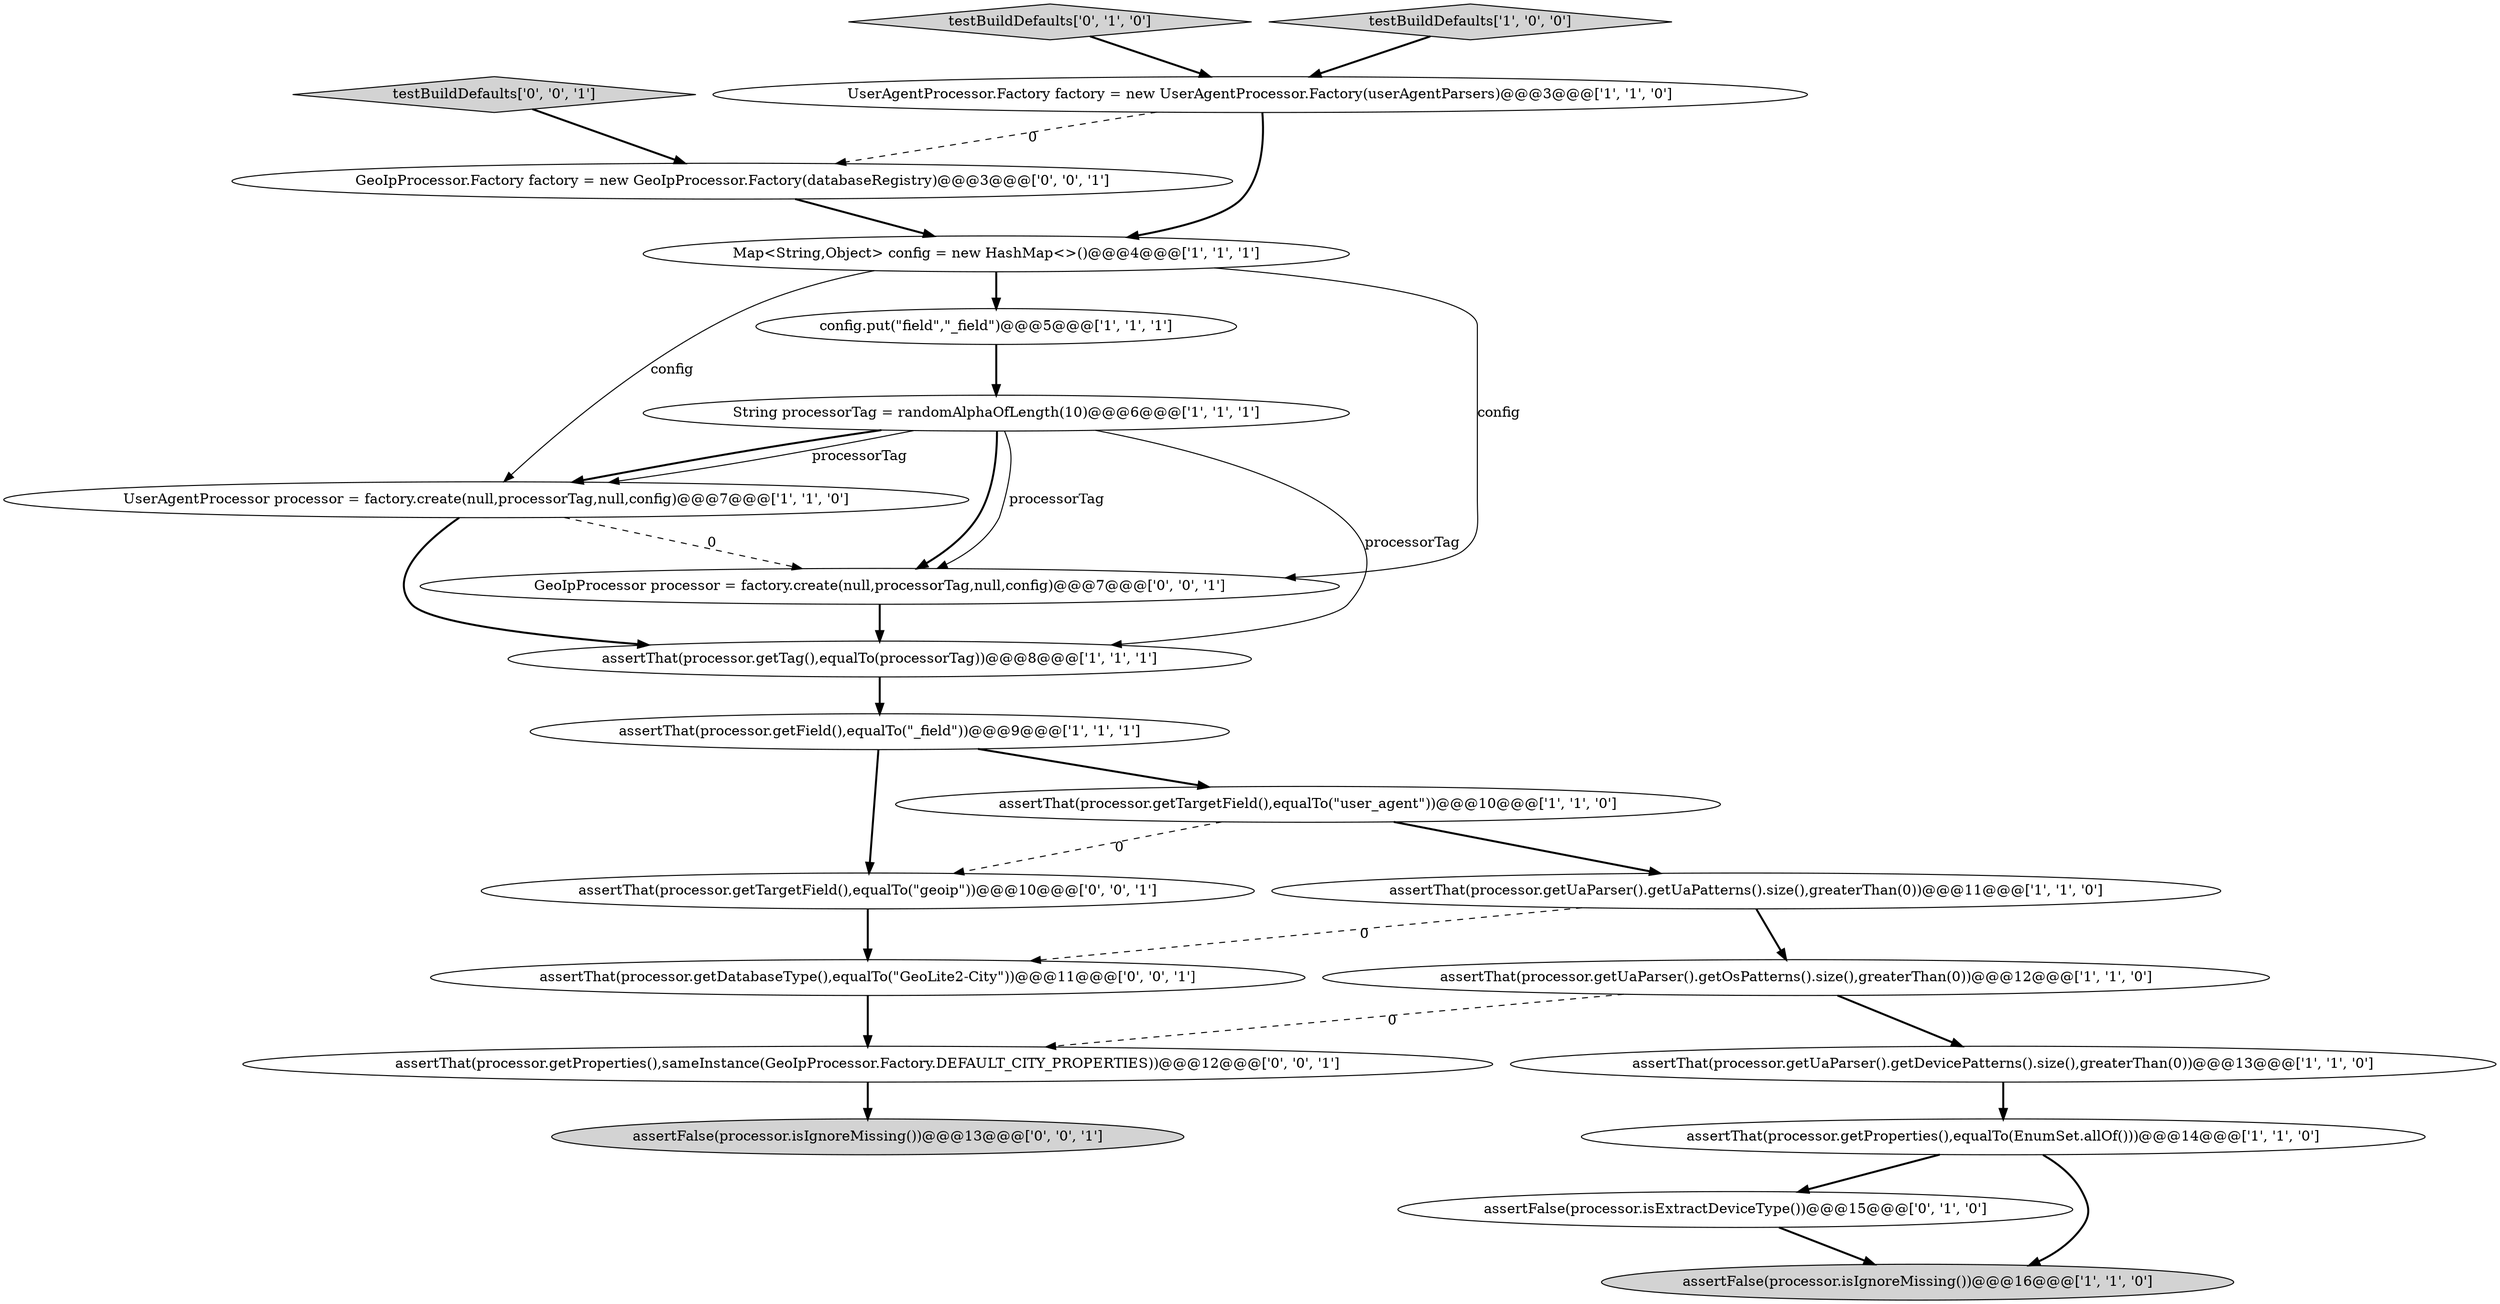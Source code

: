 digraph {
1 [style = filled, label = "Map<String,Object> config = new HashMap<>()@@@4@@@['1', '1', '1']", fillcolor = white, shape = ellipse image = "AAA0AAABBB1BBB"];
5 [style = filled, label = "UserAgentProcessor.Factory factory = new UserAgentProcessor.Factory(userAgentParsers)@@@3@@@['1', '1', '0']", fillcolor = white, shape = ellipse image = "AAA0AAABBB1BBB"];
13 [style = filled, label = "UserAgentProcessor processor = factory.create(null,processorTag,null,config)@@@7@@@['1', '1', '0']", fillcolor = white, shape = ellipse image = "AAA0AAABBB1BBB"];
14 [style = filled, label = "assertFalse(processor.isExtractDeviceType())@@@15@@@['0', '1', '0']", fillcolor = white, shape = ellipse image = "AAA1AAABBB2BBB"];
17 [style = filled, label = "assertThat(processor.getTargetField(),equalTo(\"geoip\"))@@@10@@@['0', '0', '1']", fillcolor = white, shape = ellipse image = "AAA0AAABBB3BBB"];
4 [style = filled, label = "assertThat(processor.getUaParser().getDevicePatterns().size(),greaterThan(0))@@@13@@@['1', '1', '0']", fillcolor = white, shape = ellipse image = "AAA0AAABBB1BBB"];
3 [style = filled, label = "assertThat(processor.getUaParser().getOsPatterns().size(),greaterThan(0))@@@12@@@['1', '1', '0']", fillcolor = white, shape = ellipse image = "AAA0AAABBB1BBB"];
8 [style = filled, label = "config.put(\"field\",\"_field\")@@@5@@@['1', '1', '1']", fillcolor = white, shape = ellipse image = "AAA0AAABBB1BBB"];
19 [style = filled, label = "assertThat(processor.getDatabaseType(),equalTo(\"GeoLite2-City\"))@@@11@@@['0', '0', '1']", fillcolor = white, shape = ellipse image = "AAA0AAABBB3BBB"];
16 [style = filled, label = "assertThat(processor.getProperties(),sameInstance(GeoIpProcessor.Factory.DEFAULT_CITY_PROPERTIES))@@@12@@@['0', '0', '1']", fillcolor = white, shape = ellipse image = "AAA0AAABBB3BBB"];
15 [style = filled, label = "testBuildDefaults['0', '1', '0']", fillcolor = lightgray, shape = diamond image = "AAA0AAABBB2BBB"];
6 [style = filled, label = "String processorTag = randomAlphaOfLength(10)@@@6@@@['1', '1', '1']", fillcolor = white, shape = ellipse image = "AAA0AAABBB1BBB"];
0 [style = filled, label = "testBuildDefaults['1', '0', '0']", fillcolor = lightgray, shape = diamond image = "AAA0AAABBB1BBB"];
10 [style = filled, label = "assertThat(processor.getTag(),equalTo(processorTag))@@@8@@@['1', '1', '1']", fillcolor = white, shape = ellipse image = "AAA0AAABBB1BBB"];
20 [style = filled, label = "assertFalse(processor.isIgnoreMissing())@@@13@@@['0', '0', '1']", fillcolor = lightgray, shape = ellipse image = "AAA0AAABBB3BBB"];
21 [style = filled, label = "testBuildDefaults['0', '0', '1']", fillcolor = lightgray, shape = diamond image = "AAA0AAABBB3BBB"];
22 [style = filled, label = "GeoIpProcessor.Factory factory = new GeoIpProcessor.Factory(databaseRegistry)@@@3@@@['0', '0', '1']", fillcolor = white, shape = ellipse image = "AAA0AAABBB3BBB"];
12 [style = filled, label = "assertThat(processor.getUaParser().getUaPatterns().size(),greaterThan(0))@@@11@@@['1', '1', '0']", fillcolor = white, shape = ellipse image = "AAA0AAABBB1BBB"];
2 [style = filled, label = "assertThat(processor.getProperties(),equalTo(EnumSet.allOf()))@@@14@@@['1', '1', '0']", fillcolor = white, shape = ellipse image = "AAA0AAABBB1BBB"];
11 [style = filled, label = "assertThat(processor.getField(),equalTo(\"_field\"))@@@9@@@['1', '1', '1']", fillcolor = white, shape = ellipse image = "AAA0AAABBB1BBB"];
18 [style = filled, label = "GeoIpProcessor processor = factory.create(null,processorTag,null,config)@@@7@@@['0', '0', '1']", fillcolor = white, shape = ellipse image = "AAA0AAABBB3BBB"];
7 [style = filled, label = "assertThat(processor.getTargetField(),equalTo(\"user_agent\"))@@@10@@@['1', '1', '0']", fillcolor = white, shape = ellipse image = "AAA0AAABBB1BBB"];
9 [style = filled, label = "assertFalse(processor.isIgnoreMissing())@@@16@@@['1', '1', '0']", fillcolor = lightgray, shape = ellipse image = "AAA0AAABBB1BBB"];
5->22 [style = dashed, label="0"];
6->18 [style = bold, label=""];
13->18 [style = dashed, label="0"];
6->10 [style = solid, label="processorTag"];
6->18 [style = solid, label="processorTag"];
21->22 [style = bold, label=""];
3->16 [style = dashed, label="0"];
17->19 [style = bold, label=""];
5->1 [style = bold, label=""];
1->8 [style = bold, label=""];
1->18 [style = solid, label="config"];
6->13 [style = bold, label=""];
14->9 [style = bold, label=""];
10->11 [style = bold, label=""];
8->6 [style = bold, label=""];
11->17 [style = bold, label=""];
4->2 [style = bold, label=""];
11->7 [style = bold, label=""];
19->16 [style = bold, label=""];
7->17 [style = dashed, label="0"];
2->9 [style = bold, label=""];
7->12 [style = bold, label=""];
1->13 [style = solid, label="config"];
6->13 [style = solid, label="processorTag"];
12->19 [style = dashed, label="0"];
12->3 [style = bold, label=""];
18->10 [style = bold, label=""];
15->5 [style = bold, label=""];
16->20 [style = bold, label=""];
2->14 [style = bold, label=""];
0->5 [style = bold, label=""];
13->10 [style = bold, label=""];
22->1 [style = bold, label=""];
3->4 [style = bold, label=""];
}
